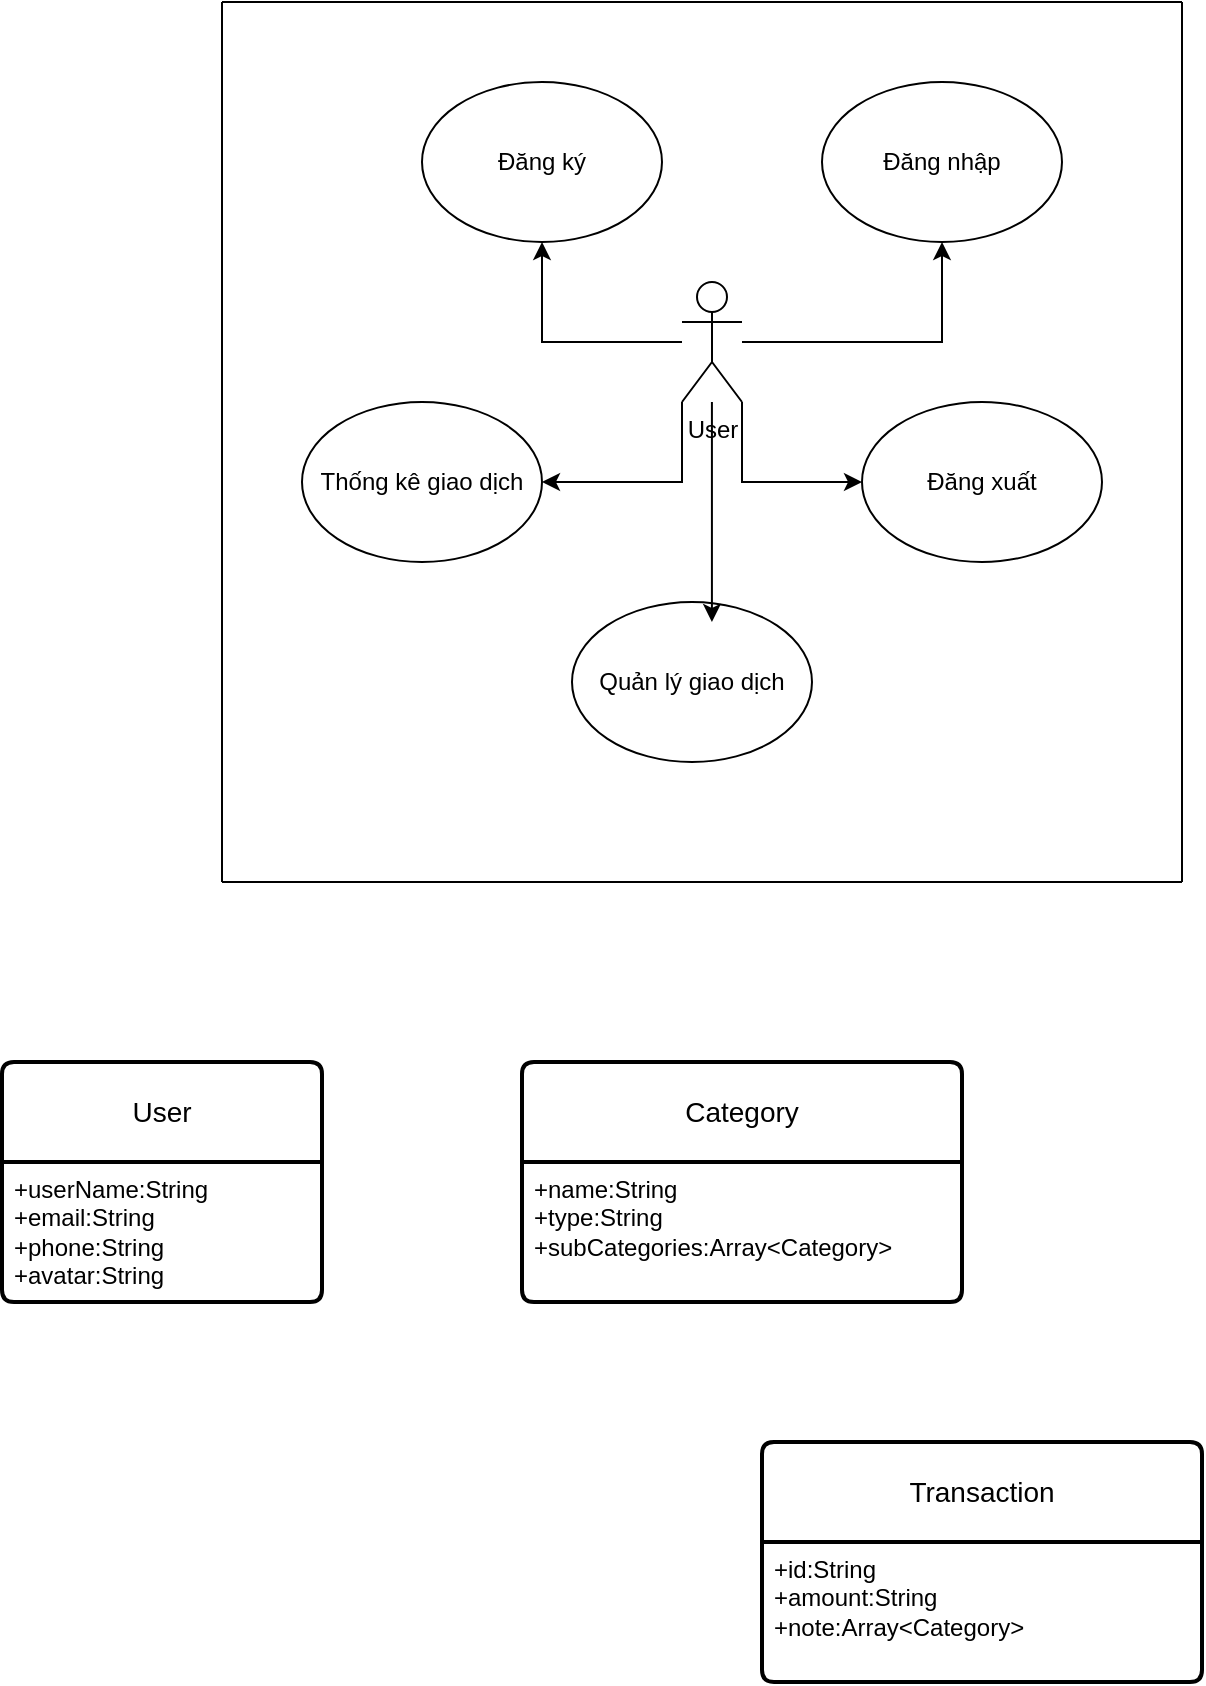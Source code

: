 <mxfile version="22.0.0" type="github">
  <diagram name="Page-1" id="_95Drnupv2FhpoQtcmwz">
    <mxGraphModel dx="978" dy="516" grid="1" gridSize="10" guides="1" tooltips="1" connect="1" arrows="1" fold="1" page="1" pageScale="1" pageWidth="850" pageHeight="1100" math="0" shadow="0">
      <root>
        <mxCell id="0" />
        <mxCell id="1" parent="0" />
        <mxCell id="qmRAL0LuXKOPcZDn37Ki-10" style="edgeStyle=orthogonalEdgeStyle;rounded=0;orthogonalLoop=1;jettySize=auto;html=1;entryX=0.5;entryY=1;entryDx=0;entryDy=0;" edge="1" parent="1" source="qmRAL0LuXKOPcZDn37Ki-1" target="qmRAL0LuXKOPcZDn37Ki-3">
          <mxGeometry relative="1" as="geometry" />
        </mxCell>
        <mxCell id="qmRAL0LuXKOPcZDn37Ki-11" style="edgeStyle=orthogonalEdgeStyle;rounded=0;orthogonalLoop=1;jettySize=auto;html=1;entryX=0.5;entryY=1;entryDx=0;entryDy=0;" edge="1" parent="1" source="qmRAL0LuXKOPcZDn37Ki-1" target="qmRAL0LuXKOPcZDn37Ki-2">
          <mxGeometry relative="1" as="geometry" />
        </mxCell>
        <mxCell id="qmRAL0LuXKOPcZDn37Ki-12" style="edgeStyle=orthogonalEdgeStyle;rounded=0;orthogonalLoop=1;jettySize=auto;html=1;exitX=1;exitY=1;exitDx=0;exitDy=0;exitPerimeter=0;" edge="1" parent="1" source="qmRAL0LuXKOPcZDn37Ki-1" target="qmRAL0LuXKOPcZDn37Ki-5">
          <mxGeometry relative="1" as="geometry" />
        </mxCell>
        <mxCell id="qmRAL0LuXKOPcZDn37Ki-13" style="edgeStyle=orthogonalEdgeStyle;rounded=0;orthogonalLoop=1;jettySize=auto;html=1;exitX=0;exitY=1;exitDx=0;exitDy=0;exitPerimeter=0;entryX=1;entryY=0.5;entryDx=0;entryDy=0;" edge="1" parent="1" source="qmRAL0LuXKOPcZDn37Ki-1" target="qmRAL0LuXKOPcZDn37Ki-7">
          <mxGeometry relative="1" as="geometry" />
        </mxCell>
        <mxCell id="qmRAL0LuXKOPcZDn37Ki-1" value="User" style="shape=umlActor;verticalLabelPosition=bottom;verticalAlign=top;html=1;outlineConnect=0;" vertex="1" parent="1">
          <mxGeometry x="390" y="140" width="30" height="60" as="geometry" />
        </mxCell>
        <mxCell id="qmRAL0LuXKOPcZDn37Ki-2" value="Đăng nhập" style="ellipse;whiteSpace=wrap;html=1;" vertex="1" parent="1">
          <mxGeometry x="460" y="40" width="120" height="80" as="geometry" />
        </mxCell>
        <mxCell id="qmRAL0LuXKOPcZDn37Ki-3" value="Đăng ký" style="ellipse;whiteSpace=wrap;html=1;" vertex="1" parent="1">
          <mxGeometry x="260" y="40" width="120" height="80" as="geometry" />
        </mxCell>
        <mxCell id="qmRAL0LuXKOPcZDn37Ki-5" value="Đăng xuất" style="ellipse;whiteSpace=wrap;html=1;" vertex="1" parent="1">
          <mxGeometry x="480" y="200" width="120" height="80" as="geometry" />
        </mxCell>
        <mxCell id="qmRAL0LuXKOPcZDn37Ki-6" value="Quản lý giao dịch" style="ellipse;whiteSpace=wrap;html=1;" vertex="1" parent="1">
          <mxGeometry x="335" y="300" width="120" height="80" as="geometry" />
        </mxCell>
        <mxCell id="qmRAL0LuXKOPcZDn37Ki-7" value="Thống kê giao dịch" style="ellipse;whiteSpace=wrap;html=1;" vertex="1" parent="1">
          <mxGeometry x="200" y="200" width="120" height="80" as="geometry" />
        </mxCell>
        <mxCell id="qmRAL0LuXKOPcZDn37Ki-9" style="edgeStyle=orthogonalEdgeStyle;rounded=0;orthogonalLoop=1;jettySize=auto;html=1;exitX=0.5;exitY=1;exitDx=0;exitDy=0;" edge="1" parent="1" source="qmRAL0LuXKOPcZDn37Ki-5" target="qmRAL0LuXKOPcZDn37Ki-5">
          <mxGeometry relative="1" as="geometry" />
        </mxCell>
        <mxCell id="qmRAL0LuXKOPcZDn37Ki-14" style="edgeStyle=orthogonalEdgeStyle;rounded=0;orthogonalLoop=1;jettySize=auto;html=1;entryX=0.583;entryY=0.125;entryDx=0;entryDy=0;entryPerimeter=0;" edge="1" parent="1" source="qmRAL0LuXKOPcZDn37Ki-1" target="qmRAL0LuXKOPcZDn37Ki-6">
          <mxGeometry relative="1" as="geometry" />
        </mxCell>
        <mxCell id="qmRAL0LuXKOPcZDn37Ki-15" value="" style="endArrow=none;html=1;rounded=0;" edge="1" parent="1">
          <mxGeometry width="50" height="50" relative="1" as="geometry">
            <mxPoint x="160" y="440" as="sourcePoint" />
            <mxPoint x="160" as="targetPoint" />
          </mxGeometry>
        </mxCell>
        <mxCell id="qmRAL0LuXKOPcZDn37Ki-16" value="" style="endArrow=none;html=1;rounded=0;" edge="1" parent="1">
          <mxGeometry width="50" height="50" relative="1" as="geometry">
            <mxPoint x="160" y="440" as="sourcePoint" />
            <mxPoint x="640" y="440" as="targetPoint" />
          </mxGeometry>
        </mxCell>
        <mxCell id="qmRAL0LuXKOPcZDn37Ki-17" value="" style="endArrow=none;html=1;rounded=0;" edge="1" parent="1">
          <mxGeometry width="50" height="50" relative="1" as="geometry">
            <mxPoint x="160" as="sourcePoint" />
            <mxPoint x="640" as="targetPoint" />
          </mxGeometry>
        </mxCell>
        <mxCell id="qmRAL0LuXKOPcZDn37Ki-18" value="" style="endArrow=none;html=1;rounded=0;" edge="1" parent="1">
          <mxGeometry width="50" height="50" relative="1" as="geometry">
            <mxPoint x="640" y="440" as="sourcePoint" />
            <mxPoint x="640" as="targetPoint" />
          </mxGeometry>
        </mxCell>
        <mxCell id="qmRAL0LuXKOPcZDn37Ki-19" value="User" style="swimlane;childLayout=stackLayout;horizontal=1;startSize=50;horizontalStack=0;rounded=1;fontSize=14;fontStyle=0;strokeWidth=2;resizeParent=0;resizeLast=1;shadow=0;dashed=0;align=center;arcSize=4;whiteSpace=wrap;html=1;" vertex="1" parent="1">
          <mxGeometry x="50" y="530" width="160" height="120" as="geometry" />
        </mxCell>
        <mxCell id="qmRAL0LuXKOPcZDn37Ki-20" value="+userName:String&lt;br&gt;+email:String&lt;br&gt;+phone:String&lt;br&gt;+avatar:String" style="align=left;strokeColor=none;fillColor=none;spacingLeft=4;fontSize=12;verticalAlign=top;resizable=0;rotatable=0;part=1;html=1;" vertex="1" parent="qmRAL0LuXKOPcZDn37Ki-19">
          <mxGeometry y="50" width="160" height="70" as="geometry" />
        </mxCell>
        <mxCell id="qmRAL0LuXKOPcZDn37Ki-23" value="Category" style="swimlane;childLayout=stackLayout;horizontal=1;startSize=50;horizontalStack=0;rounded=1;fontSize=14;fontStyle=0;strokeWidth=2;resizeParent=0;resizeLast=1;shadow=0;dashed=0;align=center;arcSize=4;whiteSpace=wrap;html=1;" vertex="1" parent="1">
          <mxGeometry x="310" y="530" width="220" height="120" as="geometry" />
        </mxCell>
        <mxCell id="qmRAL0LuXKOPcZDn37Ki-24" value="+name:String&lt;br&gt;+type:String&lt;br&gt;+subCategories:Array&amp;lt;Category&amp;gt;" style="align=left;strokeColor=none;fillColor=none;spacingLeft=4;fontSize=12;verticalAlign=top;resizable=0;rotatable=0;part=1;html=1;" vertex="1" parent="qmRAL0LuXKOPcZDn37Ki-23">
          <mxGeometry y="50" width="220" height="70" as="geometry" />
        </mxCell>
        <mxCell id="qmRAL0LuXKOPcZDn37Ki-25" value="Transaction" style="swimlane;childLayout=stackLayout;horizontal=1;startSize=50;horizontalStack=0;rounded=1;fontSize=14;fontStyle=0;strokeWidth=2;resizeParent=0;resizeLast=1;shadow=0;dashed=0;align=center;arcSize=4;whiteSpace=wrap;html=1;" vertex="1" parent="1">
          <mxGeometry x="430" y="720" width="220" height="120" as="geometry" />
        </mxCell>
        <mxCell id="qmRAL0LuXKOPcZDn37Ki-26" value="+id:String&lt;br&gt;+amount:String&lt;br&gt;+note:Array&amp;lt;Category&amp;gt;" style="align=left;strokeColor=none;fillColor=none;spacingLeft=4;fontSize=12;verticalAlign=top;resizable=0;rotatable=0;part=1;html=1;" vertex="1" parent="qmRAL0LuXKOPcZDn37Ki-25">
          <mxGeometry y="50" width="220" height="70" as="geometry" />
        </mxCell>
      </root>
    </mxGraphModel>
  </diagram>
</mxfile>
